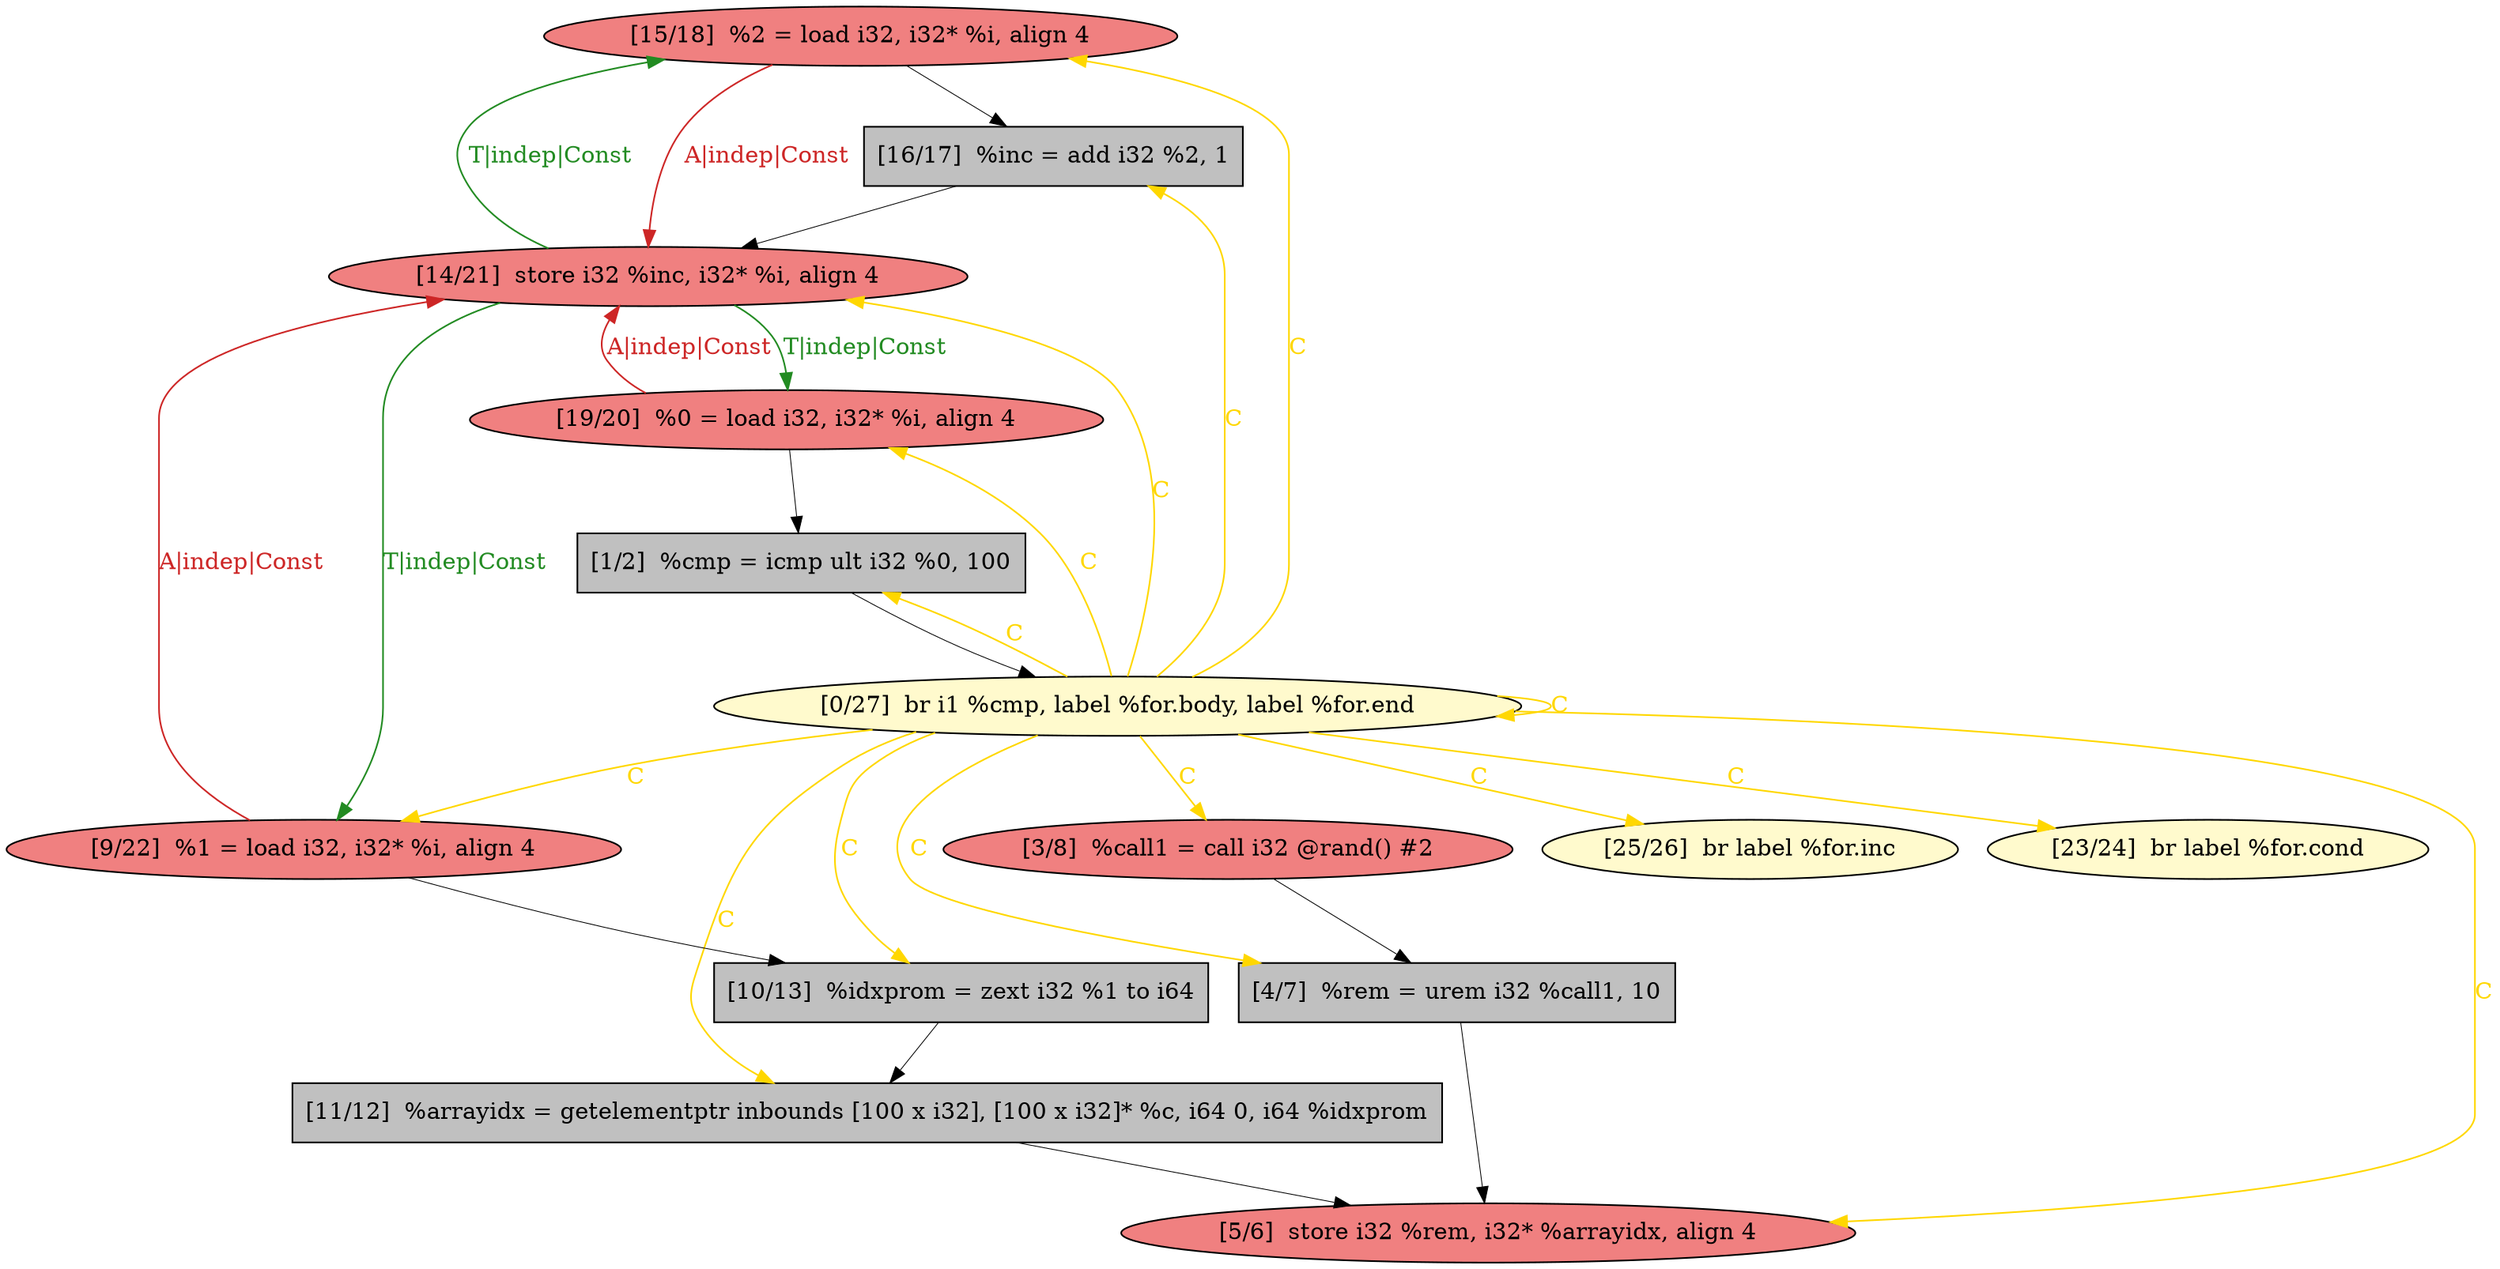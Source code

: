 
digraph G {


node244 [fillcolor=lightcoral,label="[15/18]  %2 = load i32, i32* %i, align 4",shape=ellipse,style=filled ]
node245 [fillcolor=grey,label="[11/12]  %arrayidx = getelementptr inbounds [100 x i32], [100 x i32]* %c, i64 0, i64 %idxprom",shape=rectangle,style=filled ]
node242 [fillcolor=lemonchiffon,label="[25/26]  br label %for.inc",shape=ellipse,style=filled ]
node241 [fillcolor=grey,label="[16/17]  %inc = add i32 %2, 1",shape=rectangle,style=filled ]
node240 [fillcolor=lightcoral,label="[14/21]  store i32 %inc, i32* %i, align 4",shape=ellipse,style=filled ]
node239 [fillcolor=grey,label="[10/13]  %idxprom = zext i32 %1 to i64",shape=rectangle,style=filled ]
node238 [fillcolor=grey,label="[1/2]  %cmp = icmp ult i32 %0, 100",shape=rectangle,style=filled ]
node233 [fillcolor=grey,label="[4/7]  %rem = urem i32 %call1, 10",shape=rectangle,style=filled ]
node243 [fillcolor=lemonchiffon,label="[23/24]  br label %for.cond",shape=ellipse,style=filled ]
node232 [fillcolor=lemonchiffon,label="[0/27]  br i1 %cmp, label %for.body, label %for.end",shape=ellipse,style=filled ]
node237 [fillcolor=lightcoral,label="[3/8]  %call1 = call i32 @rand() #2",shape=ellipse,style=filled ]
node235 [fillcolor=lightcoral,label="[19/20]  %0 = load i32, i32* %i, align 4",shape=ellipse,style=filled ]
node234 [fillcolor=lightcoral,label="[5/6]  store i32 %rem, i32* %arrayidx, align 4",shape=ellipse,style=filled ]
node236 [fillcolor=lightcoral,label="[9/22]  %1 = load i32, i32* %i, align 4",shape=ellipse,style=filled ]

node240->node236 [style=solid,color=forestgreen,label="T|indep|Const",penwidth=1.0,fontcolor=forestgreen ]
node236->node240 [style=solid,color=firebrick3,label="A|indep|Const",penwidth=1.0,fontcolor=firebrick3 ]
node235->node240 [style=solid,color=firebrick3,label="A|indep|Const",penwidth=1.0,fontcolor=firebrick3 ]
node238->node232 [style=solid,color=black,label="",penwidth=0.5,fontcolor=black ]
node240->node244 [style=solid,color=forestgreen,label="T|indep|Const",penwidth=1.0,fontcolor=forestgreen ]
node244->node240 [style=solid,color=firebrick3,label="A|indep|Const",penwidth=1.0,fontcolor=firebrick3 ]
node239->node245 [style=solid,color=black,label="",penwidth=0.5,fontcolor=black ]
node232->node233 [style=solid,color=gold,label="C",penwidth=1.0,fontcolor=gold ]
node232->node237 [style=solid,color=gold,label="C",penwidth=1.0,fontcolor=gold ]
node244->node241 [style=solid,color=black,label="",penwidth=0.5,fontcolor=black ]
node241->node240 [style=solid,color=black,label="",penwidth=0.5,fontcolor=black ]
node232->node234 [style=solid,color=gold,label="C",penwidth=1.0,fontcolor=gold ]
node232->node232 [style=solid,color=gold,label="C",penwidth=1.0,fontcolor=gold ]
node232->node236 [style=solid,color=gold,label="C",penwidth=1.0,fontcolor=gold ]
node232->node239 [style=solid,color=gold,label="C",penwidth=1.0,fontcolor=gold ]
node232->node245 [style=solid,color=gold,label="C",penwidth=1.0,fontcolor=gold ]
node232->node238 [style=solid,color=gold,label="C",penwidth=1.0,fontcolor=gold ]
node232->node242 [style=solid,color=gold,label="C",penwidth=1.0,fontcolor=gold ]
node236->node239 [style=solid,color=black,label="",penwidth=0.5,fontcolor=black ]
node240->node235 [style=solid,color=forestgreen,label="T|indep|Const",penwidth=1.0,fontcolor=forestgreen ]
node245->node234 [style=solid,color=black,label="",penwidth=0.5,fontcolor=black ]
node232->node243 [style=solid,color=gold,label="C",penwidth=1.0,fontcolor=gold ]
node235->node238 [style=solid,color=black,label="",penwidth=0.5,fontcolor=black ]
node232->node240 [style=solid,color=gold,label="C",penwidth=1.0,fontcolor=gold ]
node232->node235 [style=solid,color=gold,label="C",penwidth=1.0,fontcolor=gold ]
node233->node234 [style=solid,color=black,label="",penwidth=0.5,fontcolor=black ]
node237->node233 [style=solid,color=black,label="",penwidth=0.5,fontcolor=black ]
node232->node241 [style=solid,color=gold,label="C",penwidth=1.0,fontcolor=gold ]
node232->node244 [style=solid,color=gold,label="C",penwidth=1.0,fontcolor=gold ]


}
